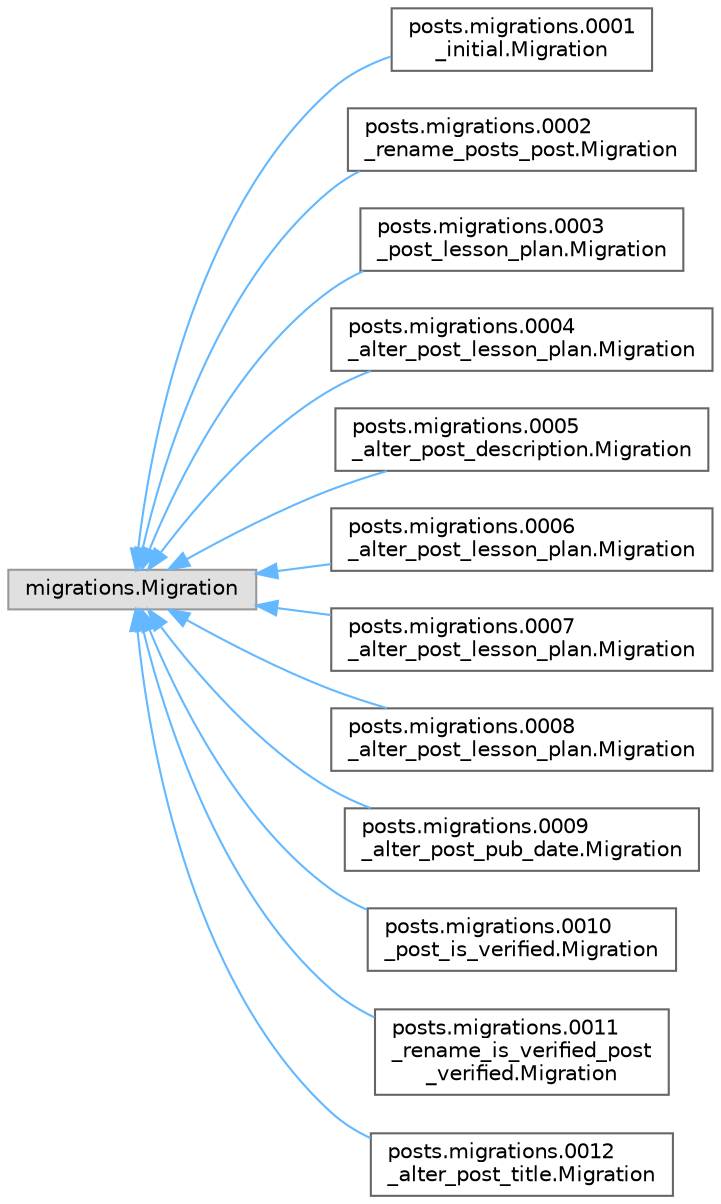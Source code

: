 digraph "Graphical Class Hierarchy"
{
 // LATEX_PDF_SIZE
  bgcolor="transparent";
  edge [fontname=Helvetica,fontsize=10,labelfontname=Helvetica,labelfontsize=10];
  node [fontname=Helvetica,fontsize=10,shape=box,height=0.2,width=0.4];
  rankdir="LR";
  Node0 [id="Node000000",label="migrations.Migration",height=0.2,width=0.4,color="grey60", fillcolor="#E0E0E0", style="filled",tooltip=" "];
  Node0 -> Node1 [id="edge3_Node000000_Node000001",dir="back",color="steelblue1",style="solid",tooltip=" "];
  Node1 [id="Node000001",label="posts.migrations.0001\l_initial.Migration",height=0.2,width=0.4,color="grey40", fillcolor="white", style="filled",URL="$classposts_1_1migrations_1_10001__initial_1_1_migration.html",tooltip=" "];
  Node0 -> Node2 [id="edge4_Node000000_Node000002",dir="back",color="steelblue1",style="solid",tooltip=" "];
  Node2 [id="Node000002",label="posts.migrations.0002\l_rename_posts_post.Migration",height=0.2,width=0.4,color="grey40", fillcolor="white", style="filled",URL="$classposts_1_1migrations_1_10002__rename__posts__post_1_1_migration.html",tooltip=" "];
  Node0 -> Node3 [id="edge5_Node000000_Node000003",dir="back",color="steelblue1",style="solid",tooltip=" "];
  Node3 [id="Node000003",label="posts.migrations.0003\l_post_lesson_plan.Migration",height=0.2,width=0.4,color="grey40", fillcolor="white", style="filled",URL="$classposts_1_1migrations_1_10003__post__lesson__plan_1_1_migration.html",tooltip=" "];
  Node0 -> Node4 [id="edge6_Node000000_Node000004",dir="back",color="steelblue1",style="solid",tooltip=" "];
  Node4 [id="Node000004",label="posts.migrations.0004\l_alter_post_lesson_plan.Migration",height=0.2,width=0.4,color="grey40", fillcolor="white", style="filled",URL="$classposts_1_1migrations_1_10004__alter__post__lesson__plan_1_1_migration.html",tooltip=" "];
  Node0 -> Node5 [id="edge7_Node000000_Node000005",dir="back",color="steelblue1",style="solid",tooltip=" "];
  Node5 [id="Node000005",label="posts.migrations.0005\l_alter_post_description.Migration",height=0.2,width=0.4,color="grey40", fillcolor="white", style="filled",URL="$classposts_1_1migrations_1_10005__alter__post__description_1_1_migration.html",tooltip=" "];
  Node0 -> Node6 [id="edge8_Node000000_Node000006",dir="back",color="steelblue1",style="solid",tooltip=" "];
  Node6 [id="Node000006",label="posts.migrations.0006\l_alter_post_lesson_plan.Migration",height=0.2,width=0.4,color="grey40", fillcolor="white", style="filled",URL="$classposts_1_1migrations_1_10006__alter__post__lesson__plan_1_1_migration.html",tooltip=" "];
  Node0 -> Node7 [id="edge9_Node000000_Node000007",dir="back",color="steelblue1",style="solid",tooltip=" "];
  Node7 [id="Node000007",label="posts.migrations.0007\l_alter_post_lesson_plan.Migration",height=0.2,width=0.4,color="grey40", fillcolor="white", style="filled",URL="$classposts_1_1migrations_1_10007__alter__post__lesson__plan_1_1_migration.html",tooltip=" "];
  Node0 -> Node8 [id="edge10_Node000000_Node000008",dir="back",color="steelblue1",style="solid",tooltip=" "];
  Node8 [id="Node000008",label="posts.migrations.0008\l_alter_post_lesson_plan.Migration",height=0.2,width=0.4,color="grey40", fillcolor="white", style="filled",URL="$classposts_1_1migrations_1_10008__alter__post__lesson__plan_1_1_migration.html",tooltip=" "];
  Node0 -> Node9 [id="edge11_Node000000_Node000009",dir="back",color="steelblue1",style="solid",tooltip=" "];
  Node9 [id="Node000009",label="posts.migrations.0009\l_alter_post_pub_date.Migration",height=0.2,width=0.4,color="grey40", fillcolor="white", style="filled",URL="$classposts_1_1migrations_1_10009__alter__post__pub__date_1_1_migration.html",tooltip=" "];
  Node0 -> Node10 [id="edge12_Node000000_Node000010",dir="back",color="steelblue1",style="solid",tooltip=" "];
  Node10 [id="Node000010",label="posts.migrations.0010\l_post_is_verified.Migration",height=0.2,width=0.4,color="grey40", fillcolor="white", style="filled",URL="$classposts_1_1migrations_1_10010__post__is__verified_1_1_migration.html",tooltip=" "];
  Node0 -> Node11 [id="edge13_Node000000_Node000011",dir="back",color="steelblue1",style="solid",tooltip=" "];
  Node11 [id="Node000011",label="posts.migrations.0011\l_rename_is_verified_post\l_verified.Migration",height=0.2,width=0.4,color="grey40", fillcolor="white", style="filled",URL="$classposts_1_1migrations_1_10011__rename__is__verified__post__verified_1_1_migration.html",tooltip=" "];
  Node0 -> Node12 [id="edge14_Node000000_Node000012",dir="back",color="steelblue1",style="solid",tooltip=" "];
  Node12 [id="Node000012",label="posts.migrations.0012\l_alter_post_title.Migration",height=0.2,width=0.4,color="grey40", fillcolor="white", style="filled",URL="$classposts_1_1migrations_1_10012__alter__post__title_1_1_migration.html",tooltip=" "];
}
